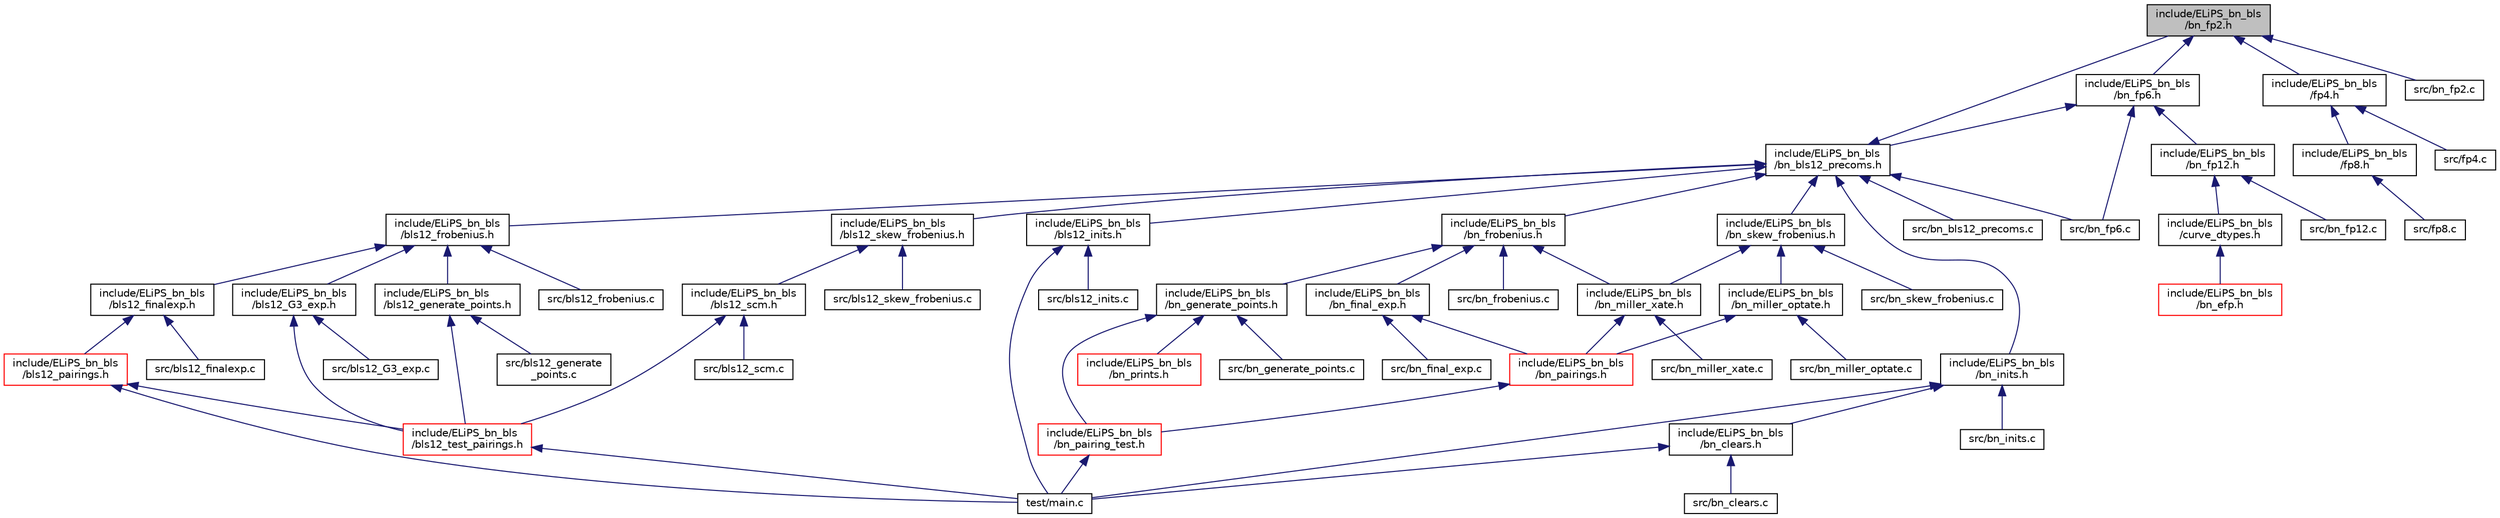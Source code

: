 digraph "include/ELiPS_bn_bls/bn_fp2.h"
{
  edge [fontname="Helvetica",fontsize="10",labelfontname="Helvetica",labelfontsize="10"];
  node [fontname="Helvetica",fontsize="10",shape=record];
  Node14 [label="include/ELiPS_bn_bls\l/bn_fp2.h",height=0.2,width=0.4,color="black", fillcolor="grey75", style="filled", fontcolor="black"];
  Node14 -> Node15 [dir="back",color="midnightblue",fontsize="10",style="solid"];
  Node15 [label="include/ELiPS_bn_bls\l/bn_fp6.h",height=0.2,width=0.4,color="black", fillcolor="white", style="filled",URL="$bn__fp6_8h.html"];
  Node15 -> Node16 [dir="back",color="midnightblue",fontsize="10",style="solid"];
  Node16 [label="include/ELiPS_bn_bls\l/bn_bls12_precoms.h",height=0.2,width=0.4,color="black", fillcolor="white", style="filled",URL="$bn__bls12__precoms_8h.html"];
  Node16 -> Node17 [dir="back",color="midnightblue",fontsize="10",style="solid"];
  Node17 [label="include/ELiPS_bn_bls\l/bls12_frobenius.h",height=0.2,width=0.4,color="black", fillcolor="white", style="filled",URL="$bls12__frobenius_8h.html"];
  Node17 -> Node18 [dir="back",color="midnightblue",fontsize="10",style="solid"];
  Node18 [label="include/ELiPS_bn_bls\l/bls12_finalexp.h",height=0.2,width=0.4,color="black", fillcolor="white", style="filled",URL="$bls12__finalexp_8h.html"];
  Node18 -> Node19 [dir="back",color="midnightblue",fontsize="10",style="solid"];
  Node19 [label="include/ELiPS_bn_bls\l/bls12_pairings.h",height=0.2,width=0.4,color="red", fillcolor="white", style="filled",URL="$bls12__pairings_8h.html"];
  Node19 -> Node20 [dir="back",color="midnightblue",fontsize="10",style="solid"];
  Node20 [label="include/ELiPS_bn_bls\l/bls12_test_pairings.h",height=0.2,width=0.4,color="red", fillcolor="white", style="filled",URL="$bls12__test__pairings_8h.html"];
  Node20 -> Node22 [dir="back",color="midnightblue",fontsize="10",style="solid"];
  Node22 [label="test/main.c",height=0.2,width=0.4,color="black", fillcolor="white", style="filled",URL="$main_8c.html"];
  Node19 -> Node22 [dir="back",color="midnightblue",fontsize="10",style="solid"];
  Node18 -> Node24 [dir="back",color="midnightblue",fontsize="10",style="solid"];
  Node24 [label="src/bls12_finalexp.c",height=0.2,width=0.4,color="black", fillcolor="white", style="filled",URL="$bls12__finalexp_8c.html"];
  Node17 -> Node25 [dir="back",color="midnightblue",fontsize="10",style="solid"];
  Node25 [label="include/ELiPS_bn_bls\l/bls12_G3_exp.h",height=0.2,width=0.4,color="black", fillcolor="white", style="filled",URL="$bls12___g3__exp_8h.html"];
  Node25 -> Node20 [dir="back",color="midnightblue",fontsize="10",style="solid"];
  Node25 -> Node26 [dir="back",color="midnightblue",fontsize="10",style="solid"];
  Node26 [label="src/bls12_G3_exp.c",height=0.2,width=0.4,color="black", fillcolor="white", style="filled",URL="$bls12___g3__exp_8c.html"];
  Node17 -> Node27 [dir="back",color="midnightblue",fontsize="10",style="solid"];
  Node27 [label="include/ELiPS_bn_bls\l/bls12_generate_points.h",height=0.2,width=0.4,color="black", fillcolor="white", style="filled",URL="$bls12__generate__points_8h.html"];
  Node27 -> Node20 [dir="back",color="midnightblue",fontsize="10",style="solid"];
  Node27 -> Node28 [dir="back",color="midnightblue",fontsize="10",style="solid"];
  Node28 [label="src/bls12_generate\l_points.c",height=0.2,width=0.4,color="black", fillcolor="white", style="filled",URL="$bls12__generate__points_8c.html"];
  Node17 -> Node29 [dir="back",color="midnightblue",fontsize="10",style="solid"];
  Node29 [label="src/bls12_frobenius.c",height=0.2,width=0.4,color="black", fillcolor="white", style="filled",URL="$bls12__frobenius_8c.html"];
  Node16 -> Node30 [dir="back",color="midnightblue",fontsize="10",style="solid"];
  Node30 [label="include/ELiPS_bn_bls\l/bls12_inits.h",height=0.2,width=0.4,color="black", fillcolor="white", style="filled",URL="$bls12__inits_8h.html"];
  Node30 -> Node31 [dir="back",color="midnightblue",fontsize="10",style="solid"];
  Node31 [label="src/bls12_inits.c",height=0.2,width=0.4,color="black", fillcolor="white", style="filled",URL="$bls12__inits_8c.html"];
  Node30 -> Node22 [dir="back",color="midnightblue",fontsize="10",style="solid"];
  Node16 -> Node32 [dir="back",color="midnightblue",fontsize="10",style="solid"];
  Node32 [label="include/ELiPS_bn_bls\l/bls12_skew_frobenius.h",height=0.2,width=0.4,color="black", fillcolor="white", style="filled",URL="$bls12__skew__frobenius_8h.html"];
  Node32 -> Node33 [dir="back",color="midnightblue",fontsize="10",style="solid"];
  Node33 [label="include/ELiPS_bn_bls\l/bls12_scm.h",height=0.2,width=0.4,color="black", fillcolor="white", style="filled",URL="$bls12__scm_8h.html"];
  Node33 -> Node20 [dir="back",color="midnightblue",fontsize="10",style="solid"];
  Node33 -> Node34 [dir="back",color="midnightblue",fontsize="10",style="solid"];
  Node34 [label="src/bls12_scm.c",height=0.2,width=0.4,color="black", fillcolor="white", style="filled",URL="$bls12__scm_8c.html"];
  Node32 -> Node35 [dir="back",color="midnightblue",fontsize="10",style="solid"];
  Node35 [label="src/bls12_skew_frobenius.c",height=0.2,width=0.4,color="black", fillcolor="white", style="filled",URL="$bls12__skew__frobenius_8c.html"];
  Node16 -> Node14 [dir="back",color="midnightblue",fontsize="10",style="solid"];
  Node16 -> Node36 [dir="back",color="midnightblue",fontsize="10",style="solid"];
  Node36 [label="include/ELiPS_bn_bls\l/bn_frobenius.h",height=0.2,width=0.4,color="black", fillcolor="white", style="filled",URL="$bn__frobenius_8h.html"];
  Node36 -> Node37 [dir="back",color="midnightblue",fontsize="10",style="solid"];
  Node37 [label="include/ELiPS_bn_bls\l/bn_final_exp.h",height=0.2,width=0.4,color="black", fillcolor="white", style="filled",URL="$bn__final__exp_8h.html"];
  Node37 -> Node38 [dir="back",color="midnightblue",fontsize="10",style="solid"];
  Node38 [label="include/ELiPS_bn_bls\l/bn_pairings.h",height=0.2,width=0.4,color="red", fillcolor="white", style="filled",URL="$bn__pairings_8h.html"];
  Node38 -> Node39 [dir="back",color="midnightblue",fontsize="10",style="solid"];
  Node39 [label="include/ELiPS_bn_bls\l/bn_pairing_test.h",height=0.2,width=0.4,color="red", fillcolor="white", style="filled",URL="$bn__pairing__test_8h.html"];
  Node39 -> Node22 [dir="back",color="midnightblue",fontsize="10",style="solid"];
  Node37 -> Node42 [dir="back",color="midnightblue",fontsize="10",style="solid"];
  Node42 [label="src/bn_final_exp.c",height=0.2,width=0.4,color="black", fillcolor="white", style="filled",URL="$bn__final__exp_8c.html"];
  Node36 -> Node43 [dir="back",color="midnightblue",fontsize="10",style="solid"];
  Node43 [label="include/ELiPS_bn_bls\l/bn_generate_points.h",height=0.2,width=0.4,color="black", fillcolor="white", style="filled",URL="$bn__generate__points_8h.html"];
  Node43 -> Node39 [dir="back",color="midnightblue",fontsize="10",style="solid"];
  Node43 -> Node44 [dir="back",color="midnightblue",fontsize="10",style="solid"];
  Node44 [label="include/ELiPS_bn_bls\l/bn_prints.h",height=0.2,width=0.4,color="red", fillcolor="white", style="filled",URL="$bn__prints_8h.html"];
  Node43 -> Node46 [dir="back",color="midnightblue",fontsize="10",style="solid"];
  Node46 [label="src/bn_generate_points.c",height=0.2,width=0.4,color="black", fillcolor="white", style="filled",URL="$bn__generate__points_8c.html"];
  Node36 -> Node47 [dir="back",color="midnightblue",fontsize="10",style="solid"];
  Node47 [label="include/ELiPS_bn_bls\l/bn_miller_xate.h",height=0.2,width=0.4,color="black", fillcolor="white", style="filled",URL="$bn__miller__xate_8h.html"];
  Node47 -> Node38 [dir="back",color="midnightblue",fontsize="10",style="solid"];
  Node47 -> Node48 [dir="back",color="midnightblue",fontsize="10",style="solid"];
  Node48 [label="src/bn_miller_xate.c",height=0.2,width=0.4,color="black", fillcolor="white", style="filled",URL="$bn__miller__xate_8c.html"];
  Node36 -> Node49 [dir="back",color="midnightblue",fontsize="10",style="solid"];
  Node49 [label="src/bn_frobenius.c",height=0.2,width=0.4,color="black", fillcolor="white", style="filled",URL="$bn__frobenius_8c.html"];
  Node16 -> Node50 [dir="back",color="midnightblue",fontsize="10",style="solid"];
  Node50 [label="include/ELiPS_bn_bls\l/bn_inits.h",height=0.2,width=0.4,color="black", fillcolor="white", style="filled",URL="$bn__inits_8h.html"];
  Node50 -> Node51 [dir="back",color="midnightblue",fontsize="10",style="solid"];
  Node51 [label="include/ELiPS_bn_bls\l/bn_clears.h",height=0.2,width=0.4,color="black", fillcolor="white", style="filled",URL="$bn__clears_8h.html"];
  Node51 -> Node52 [dir="back",color="midnightblue",fontsize="10",style="solid"];
  Node52 [label="src/bn_clears.c",height=0.2,width=0.4,color="black", fillcolor="white", style="filled",URL="$bn__clears_8c.html"];
  Node51 -> Node22 [dir="back",color="midnightblue",fontsize="10",style="solid"];
  Node50 -> Node53 [dir="back",color="midnightblue",fontsize="10",style="solid"];
  Node53 [label="src/bn_inits.c",height=0.2,width=0.4,color="black", fillcolor="white", style="filled",URL="$bn__inits_8c.html"];
  Node50 -> Node22 [dir="back",color="midnightblue",fontsize="10",style="solid"];
  Node16 -> Node54 [dir="back",color="midnightblue",fontsize="10",style="solid"];
  Node54 [label="include/ELiPS_bn_bls\l/bn_skew_frobenius.h",height=0.2,width=0.4,color="black", fillcolor="white", style="filled",URL="$bn__skew__frobenius_8h.html"];
  Node54 -> Node55 [dir="back",color="midnightblue",fontsize="10",style="solid"];
  Node55 [label="include/ELiPS_bn_bls\l/bn_miller_optate.h",height=0.2,width=0.4,color="black", fillcolor="white", style="filled",URL="$bn__miller__optate_8h.html"];
  Node55 -> Node38 [dir="back",color="midnightblue",fontsize="10",style="solid"];
  Node55 -> Node56 [dir="back",color="midnightblue",fontsize="10",style="solid"];
  Node56 [label="src/bn_miller_optate.c",height=0.2,width=0.4,color="black", fillcolor="white", style="filled",URL="$bn__miller__optate_8c.html"];
  Node54 -> Node47 [dir="back",color="midnightblue",fontsize="10",style="solid"];
  Node54 -> Node57 [dir="back",color="midnightblue",fontsize="10",style="solid"];
  Node57 [label="src/bn_skew_frobenius.c",height=0.2,width=0.4,color="black", fillcolor="white", style="filled",URL="$bn__skew__frobenius_8c.html"];
  Node16 -> Node58 [dir="back",color="midnightblue",fontsize="10",style="solid"];
  Node58 [label="src/bn_bls12_precoms.c",height=0.2,width=0.4,color="black", fillcolor="white", style="filled",URL="$bn__bls12__precoms_8c.html"];
  Node16 -> Node59 [dir="back",color="midnightblue",fontsize="10",style="solid"];
  Node59 [label="src/bn_fp6.c",height=0.2,width=0.4,color="black", fillcolor="white", style="filled",URL="$bn__fp6_8c.html"];
  Node15 -> Node60 [dir="back",color="midnightblue",fontsize="10",style="solid"];
  Node60 [label="include/ELiPS_bn_bls\l/bn_fp12.h",height=0.2,width=0.4,color="black", fillcolor="white", style="filled",URL="$bn__fp12_8h.html"];
  Node60 -> Node61 [dir="back",color="midnightblue",fontsize="10",style="solid"];
  Node61 [label="include/ELiPS_bn_bls\l/curve_dtypes.h",height=0.2,width=0.4,color="black", fillcolor="white", style="filled",URL="$curve__dtypes_8h.html"];
  Node61 -> Node62 [dir="back",color="midnightblue",fontsize="10",style="solid"];
  Node62 [label="include/ELiPS_bn_bls\l/bn_efp.h",height=0.2,width=0.4,color="red", fillcolor="white", style="filled",URL="$bn__efp_8h.html"];
  Node60 -> Node96 [dir="back",color="midnightblue",fontsize="10",style="solid"];
  Node96 [label="src/bn_fp12.c",height=0.2,width=0.4,color="black", fillcolor="white", style="filled",URL="$bn__fp12_8c.html"];
  Node15 -> Node59 [dir="back",color="midnightblue",fontsize="10",style="solid"];
  Node14 -> Node97 [dir="back",color="midnightblue",fontsize="10",style="solid"];
  Node97 [label="include/ELiPS_bn_bls\l/fp4.h",height=0.2,width=0.4,color="black", fillcolor="white", style="filled",URL="$fp4_8h.html"];
  Node97 -> Node98 [dir="back",color="midnightblue",fontsize="10",style="solid"];
  Node98 [label="include/ELiPS_bn_bls\l/fp8.h",height=0.2,width=0.4,color="black", fillcolor="white", style="filled",URL="$fp8_8h.html"];
  Node98 -> Node99 [dir="back",color="midnightblue",fontsize="10",style="solid"];
  Node99 [label="src/fp8.c",height=0.2,width=0.4,color="black", fillcolor="white", style="filled",URL="$fp8_8c.html"];
  Node97 -> Node100 [dir="back",color="midnightblue",fontsize="10",style="solid"];
  Node100 [label="src/fp4.c",height=0.2,width=0.4,color="black", fillcolor="white", style="filled",URL="$fp4_8c.html"];
  Node14 -> Node101 [dir="back",color="midnightblue",fontsize="10",style="solid"];
  Node101 [label="src/bn_fp2.c",height=0.2,width=0.4,color="black", fillcolor="white", style="filled",URL="$bn__fp2_8c.html"];
}

